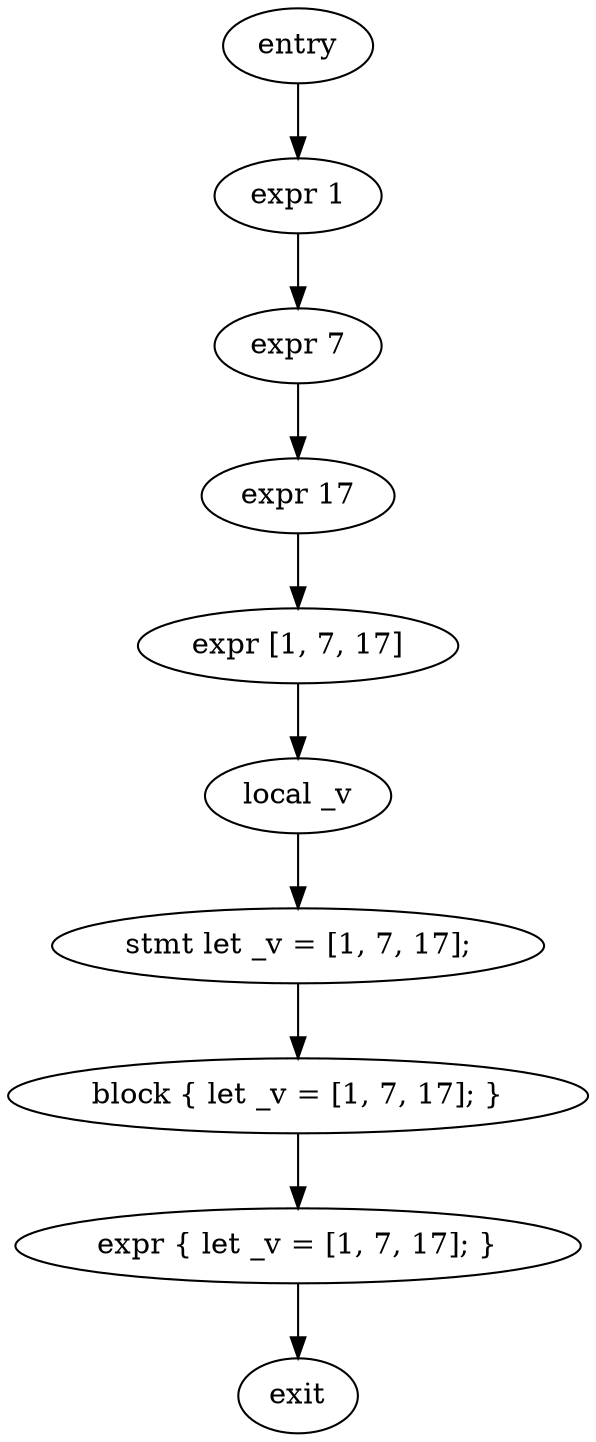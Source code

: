 digraph block {
    N0[label="entry"];
    N1[label="exit"];
    N2[label="expr 1"];
    N3[label="expr 7"];
    N4[label="expr 17"];
    N5[label="expr [1, 7, 17]"];
    N6[label="local _v"];
    N7[label="stmt let _v = [1, 7, 17];"];
    N8[label="block { let _v = [1, 7, 17]; }"];
    N9[label="expr { let _v = [1, 7, 17]; }"];
    N0 -> N2;
    N2 -> N3;
    N3 -> N4;
    N4 -> N5;
    N5 -> N6;
    N6 -> N7;
    N7 -> N8;
    N8 -> N9;
    N9 -> N1;
}
